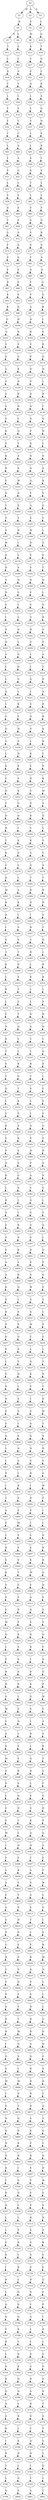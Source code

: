 strict digraph  {
	S0 -> S1 [ label = M ];
	S0 -> S2 [ label = A ];
	S0 -> S3 [ label = S ];
	S1 -> S4 [ label = K ];
	S2 -> S5 [ label = E ];
	S3 -> S6 [ label = L ];
	S4 -> S7 [ label = R ];
	S4 -> S8 [ label = L ];
	S5 -> S9 [ label = M ];
	S6 -> S10 [ label = Q ];
	S7 -> S11 [ label = T ];
	S8 -> S12 [ label = A ];
	S9 -> S13 [ label = K ];
	S10 -> S14 [ label = T ];
	S11 -> S15 [ label = L ];
	S12 -> S16 [ label = L ];
	S13 -> S17 [ label = T ];
	S14 -> S18 [ label = Q ];
	S15 -> S19 [ label = A ];
	S16 -> S20 [ label = A ];
	S17 -> S21 [ label = P ];
	S18 -> S22 [ label = L ];
	S19 -> S23 [ label = T ];
	S20 -> S24 [ label = V ];
	S21 -> S25 [ label = Q ];
	S22 -> S26 [ label = K ];
	S23 -> S27 [ label = L ];
	S24 -> S28 [ label = L ];
	S25 -> S29 [ label = L ];
	S26 -> S30 [ label = A ];
	S27 -> S31 [ label = T ];
	S28 -> S32 [ label = V ];
	S29 -> S33 [ label = L ];
	S30 -> S34 [ label = Q ];
	S31 -> S35 [ label = F ];
	S32 -> S36 [ label = L ];
	S33 -> S37 [ label = V ];
	S34 -> S38 [ label = N ];
	S35 -> S39 [ label = C ];
	S36 -> S40 [ label = C ];
	S37 -> S41 [ label = L ];
	S38 -> S42 [ label = S ];
	S39 -> S43 [ label = L ];
	S40 -> S44 [ label = A ];
	S41 -> S45 [ label = L ];
	S42 -> S46 [ label = R ];
	S43 -> S47 [ label = L ];
	S44 -> S48 [ label = A ];
	S45 -> S49 [ label = S ];
	S46 -> S50 [ label = I ];
	S47 -> S51 [ label = V ];
	S48 -> S52 [ label = G ];
	S49 -> S53 [ label = S ];
	S50 -> S54 [ label = E ];
	S51 -> S55 [ label = L ];
	S52 -> S56 [ label = L ];
	S53 -> S57 [ label = T ];
	S54 -> S58 [ label = L ];
	S55 -> S59 [ label = V ];
	S56 -> S60 [ label = P ];
	S57 -> S61 [ label = L ];
	S58 -> S62 [ label = L ];
	S59 -> S63 [ label = A ];
	S60 -> S64 [ label = E ];
	S61 -> S65 [ label = V ];
	S62 -> S66 [ label = F ];
	S63 -> S67 [ label = T ];
	S64 -> S68 [ label = E ];
	S65 -> S69 [ label = G ];
	S66 -> S70 [ label = Q ];
	S67 -> S71 [ label = G ];
	S68 -> S72 [ label = A ];
	S69 -> S73 [ label = V ];
	S70 -> S74 [ label = K ];
	S71 -> S75 [ label = F ];
	S72 -> S76 [ label = A ];
	S73 -> S77 [ label = S ];
	S74 -> S78 [ label = V ];
	S75 -> S79 [ label = P ];
	S76 -> S80 [ label = G ];
	S77 -> S81 [ label = T ];
	S78 -> S82 [ label = A ];
	S79 -> S83 [ label = F ];
	S80 -> S84 [ label = S ];
	S81 -> S85 [ label = A ];
	S82 -> S86 [ label = Q ];
	S83 -> S87 [ label = D ];
	S84 -> S88 [ label = P ];
	S85 -> S89 [ label = F ];
	S86 -> S90 [ label = Q ];
	S87 -> S91 [ label = K ];
	S88 -> S92 [ label = S ];
	S89 -> S93 [ label = P ];
	S90 -> S94 [ label = Q ];
	S91 -> S95 [ label = K ];
	S92 -> S96 [ label = Q ];
	S93 -> S97 [ label = A ];
	S94 -> S98 [ label = R ];
	S95 -> S99 [ label = G ];
	S96 -> S100 [ label = H ];
	S97 -> S101 [ label = H ];
	S98 -> S102 [ label = L ];
	S99 -> S103 [ label = G ];
	S100 -> S104 [ label = R ];
	S101 -> S105 [ label = R ];
	S102 -> S106 [ label = E ];
	S103 -> S107 [ label = S ];
	S104 -> S108 [ label = S ];
	S105 -> S109 [ label = S ];
	S106 -> S110 [ label = K ];
	S107 -> S111 [ label = A ];
	S108 -> S112 [ label = G ];
	S109 -> S113 [ label = P ];
	S110 -> S114 [ label = Q ];
	S111 -> S115 [ label = A ];
	S112 -> S116 [ label = K ];
	S113 -> S117 [ label = D ];
	S114 -> S118 [ label = H ];
	S115 -> S119 [ label = G ];
	S116 -> S120 [ label = D ];
	S117 -> S121 [ label = P ];
	S118 -> S122 [ label = L ];
	S119 -> S123 [ label = G ];
	S120 -> S124 [ label = K ];
	S121 -> S125 [ label = D ];
	S122 -> S126 [ label = R ];
	S123 -> S127 [ label = A ];
	S124 -> S128 [ label = N ];
	S125 -> S129 [ label = Q ];
	S126 -> S130 [ label = I ];
	S127 -> S131 [ label = S ];
	S128 -> S132 [ label = L ];
	S129 -> S133 [ label = D ];
	S130 -> S134 [ label = Q ];
	S131 -> S135 [ label = K ];
	S132 -> S136 [ label = Q ];
	S133 -> S137 [ label = P ];
	S134 -> S138 [ label = N ];
	S135 -> S139 [ label = E ];
	S136 -> S140 [ label = Y ];
	S137 -> S141 [ label = D ];
	S138 -> S142 [ label = L ];
	S139 -> S143 [ label = K ];
	S140 -> S144 [ label = A ];
	S141 -> S145 [ label = Q ];
	S142 -> S146 [ label = Q ];
	S143 -> S147 [ label = R ];
	S144 -> S148 [ label = S ];
	S145 -> S149 [ label = D ];
	S146 -> S150 [ label = S ];
	S147 -> S151 [ label = V ];
	S148 -> S152 [ label = W ];
	S149 -> S153 [ label = Q ];
	S150 -> S154 [ label = R ];
	S151 -> S155 [ label = Q ];
	S152 -> S156 [ label = D ];
	S153 -> S157 [ label = Y ];
	S154 -> S158 [ label = V ];
	S155 -> S159 [ label = Y ];
	S156 -> S160 [ label = E ];
	S157 -> S161 [ label = A ];
	S158 -> S162 [ label = G ];
	S159 -> S163 [ label = A ];
	S160 -> S164 [ label = V ];
	S161 -> S165 [ label = S ];
	S162 -> S166 [ label = L ];
	S163 -> S167 [ label = A ];
	S164 -> S168 [ label = N ];
	S165 -> S169 [ label = W ];
	S166 -> S170 [ label = L ];
	S167 -> S171 [ label = W ];
	S168 -> S172 [ label = I ];
	S169 -> S173 [ label = D ];
	S170 -> S174 [ label = A ];
	S171 -> S175 [ label = D ];
	S172 -> S176 [ label = L ];
	S173 -> S177 [ label = E ];
	S174 -> S178 [ label = P ];
	S175 -> S179 [ label = D ];
	S176 -> S180 [ label = A ];
	S177 -> S181 [ label = V ];
	S178 -> S182 [ label = T ];
	S179 -> S183 [ label = V ];
	S180 -> S184 [ label = H ];
	S181 -> S185 [ label = N ];
	S182 -> S186 [ label = H ];
	S183 -> S187 [ label = N ];
	S184 -> S188 [ label = G ];
	S185 -> S189 [ label = V ];
	S186 -> S190 [ label = L ];
	S187 -> S191 [ label = V ];
	S188 -> S192 [ label = L ];
	S189 -> S193 [ label = V ];
	S190 -> S194 [ label = G ];
	S191 -> S195 [ label = I ];
	S192 -> S196 [ label = L ];
	S193 -> S197 [ label = A ];
	S194 -> S198 [ label = R ];
	S195 -> S199 [ label = A ];
	S196 -> S200 [ label = Q ];
	S197 -> S201 [ label = H ];
	S198 -> S202 [ label = G ];
	S199 -> S203 [ label = H ];
	S200 -> S204 [ label = L ];
	S201 -> S205 [ label = G ];
	S202 -> S206 [ label = V ];
	S203 -> S207 [ label = G ];
	S204 -> S208 [ label = G ];
	S205 -> S209 [ label = L ];
	S206 -> S210 [ label = A ];
	S207 -> S211 [ label = L ];
	S208 -> S212 [ label = H ];
	S209 -> S213 [ label = L ];
	S210 -> S214 [ label = T ];
	S211 -> S215 [ label = L ];
	S212 -> S216 [ label = G ];
	S213 -> S217 [ label = Q ];
	S214 -> S218 [ label = P ];
	S215 -> S219 [ label = Q ];
	S216 -> S220 [ label = L ];
	S217 -> S221 [ label = L ];
	S218 -> S222 [ label = A ];
	S219 -> S223 [ label = L ];
	S220 -> S224 [ label = K ];
	S221 -> S225 [ label = G ];
	S222 -> S226 [ label = R ];
	S223 -> S227 [ label = G ];
	S224 -> S228 [ label = E ];
	S225 -> S229 [ label = Q ];
	S226 -> S230 [ label = R ];
	S227 -> S231 [ label = Q ];
	S228 -> S232 [ label = H ];
	S229 -> S233 [ label = G ];
	S230 -> S234 [ label = K ];
	S231 -> S235 [ label = G ];
	S232 -> S236 [ label = V ];
	S233 -> S237 [ label = L ];
	S234 -> S238 [ label = R ];
	S235 -> S239 [ label = L ];
	S236 -> S240 [ label = D ];
	S237 -> S241 [ label = K ];
	S238 -> S242 [ label = L ];
	S239 -> S243 [ label = K ];
	S240 -> S244 [ label = K ];
	S241 -> S245 [ label = E ];
	S242 -> S246 [ label = P ];
	S243 -> S247 [ label = E ];
	S244 -> S248 [ label = S ];
	S245 -> S249 [ label = H ];
	S246 -> S250 [ label = K ];
	S247 -> S251 [ label = H ];
	S248 -> S252 [ label = K ];
	S249 -> S253 [ label = V ];
	S250 -> S254 [ label = M ];
	S251 -> S255 [ label = V ];
	S252 -> S256 [ label = G ];
	S253 -> S257 [ label = D ];
	S254 -> S258 [ label = S ];
	S255 -> S259 [ label = D ];
	S256 -> S260 [ label = Q ];
	S257 -> S261 [ label = K ];
	S258 -> S262 [ label = Q ];
	S259 -> S263 [ label = R ];
	S260 -> S264 [ label = I ];
	S261 -> S265 [ label = T ];
	S262 -> S266 [ label = L ];
	S263 -> S267 [ label = T ];
	S264 -> S268 [ label = K ];
	S265 -> S269 [ label = K ];
	S266 -> S270 [ label = V ];
	S267 -> S271 [ label = K ];
	S268 -> S272 [ label = D ];
	S269 -> S273 [ label = A ];
	S270 -> S274 [ label = G ];
	S271 -> S275 [ label = V ];
	S272 -> S276 [ label = I ];
	S273 -> S277 [ label = Q ];
	S274 -> S278 [ label = S ];
	S275 -> S279 [ label = Q ];
	S276 -> S280 [ label = L ];
	S277 -> S281 [ label = T ];
	S278 -> S282 [ label = T ];
	S279 -> S283 [ label = M ];
	S280 -> S284 [ label = A ];
	S281 -> S285 [ label = R ];
	S282 -> S286 [ label = H ];
	S283 -> S287 [ label = R ];
	S284 -> S288 [ label = K ];
	S285 -> S289 [ label = D ];
	S286 -> S290 [ label = N ];
	S287 -> S291 [ label = D ];
	S288 -> S292 [ label = L ];
	S289 -> S293 [ label = I ];
	S290 -> S294 [ label = V ];
	S291 -> S295 [ label = I ];
	S292 -> S296 [ label = S ];
	S293 -> S297 [ label = N ];
	S294 -> S298 [ label = T ];
	S295 -> S299 [ label = S ];
	S296 -> S300 [ label = S ];
	S297 -> S301 [ label = T ];
	S298 -> S302 [ label = H ];
	S299 -> S303 [ label = T ];
	S300 -> S304 [ label = Y ];
	S301 -> S305 [ label = R ];
	S302 -> S306 [ label = L ];
	S303 -> S307 [ label = K ];
	S304 -> S308 [ label = N ];
	S305 -> S309 [ label = L ];
	S306 -> S310 [ label = H ];
	S307 -> S311 [ label = L ];
	S308 -> S312 [ label = S ];
	S309 -> S313 [ label = K ];
	S310 -> S314 [ label = R ];
	S311 -> S315 [ label = K ];
	S312 -> S316 [ label = T ];
	S313 -> S317 [ label = L ];
	S314 -> S318 [ label = L ];
	S315 -> S319 [ label = L ];
	S316 -> S320 [ label = F ];
	S317 -> S321 [ label = L ];
	S318 -> S322 [ label = P ];
	S319 -> S323 [ label = F ];
	S320 -> S324 [ label = T ];
	S321 -> S325 [ label = D ];
	S322 -> S326 [ label = R ];
	S323 -> S327 [ label = N ];
	S324 -> S328 [ label = Q ];
	S325 -> S329 [ label = A ];
	S326 -> S330 [ label = D ];
	S327 -> S331 [ label = R ];
	S328 -> S332 [ label = L ];
	S329 -> S333 [ label = C ];
	S330 -> S334 [ label = C ];
	S331 -> S335 [ label = T ];
	S332 -> S336 [ label = L ];
	S333 -> S337 [ label = C ];
	S334 -> S338 [ label = Q ];
	S335 -> S339 [ label = V ];
	S336 -> S340 [ label = K ];
	S337 -> S341 [ label = R ];
	S338 -> S342 [ label = E ];
	S339 -> S343 [ label = T ];
	S340 -> S344 [ label = Q ];
	S341 -> S345 [ label = T ];
	S342 -> S346 [ label = L ];
	S343 -> S347 [ label = D ];
	S344 -> S348 [ label = T ];
	S345 -> S349 [ label = S ];
	S346 -> S350 [ label = F ];
	S347 -> S351 [ label = L ];
	S348 -> S352 [ label = K ];
	S349 -> S353 [ label = L ];
	S350 -> S354 [ label = E ];
	S351 -> S355 [ label = G ];
	S352 -> S356 [ label = E ];
	S353 -> S357 [ label = L ];
	S354 -> S358 [ label = E ];
	S355 -> S359 [ label = K ];
	S356 -> S360 [ label = V ];
	S357 -> S361 [ label = Q ];
	S358 -> S362 [ label = G ];
	S359 -> S363 [ label = E ];
	S360 -> S364 [ label = K ];
	S361 -> S365 [ label = P ];
	S362 -> S366 [ label = E ];
	S363 -> S367 [ label = S ];
	S364 -> S368 [ label = E ];
	S365 -> S369 [ label = H ];
	S366 -> S370 [ label = R ];
	S367 -> S371 [ label = Q ];
	S368 -> S372 [ label = E ];
	S369 -> S373 [ label = P ];
	S370 -> S374 [ label = Q ];
	S371 -> S375 [ label = K ];
	S372 -> S376 [ label = G ];
	S373 -> S377 [ label = A ];
	S374 -> S378 [ label = S ];
	S375 -> S379 [ label = L ];
	S376 -> S380 [ label = D ];
	S377 -> S381 [ label = C ];
	S378 -> S382 [ label = G ];
	S379 -> S383 [ label = R ];
	S380 -> S384 [ label = L ];
	S381 -> S385 [ label = Q ];
	S382 -> S386 [ label = L ];
	S383 -> S387 [ label = A ];
	S384 -> S388 [ label = L ];
	S385 -> S389 [ label = G ];
	S386 -> S390 [ label = F ];
	S387 -> S391 [ label = E ];
	S388 -> S392 [ label = R ];
	S389 -> S393 [ label = G ];
	S390 -> S394 [ label = Q ];
	S391 -> S395 [ label = G ];
	S392 -> S396 [ label = S ];
	S393 -> S397 [ label = S ];
	S394 -> S398 [ label = I ];
	S395 -> S399 [ label = E ];
	S396 -> S400 [ label = K ];
	S397 -> S401 [ label = D ];
	S398 -> S402 [ label = Q ];
	S399 -> S403 [ label = A ];
	S400 -> S404 [ label = V ];
	S401 -> S405 [ label = P ];
	S402 -> S406 [ label = P ];
	S403 -> S407 [ label = A ];
	S404 -> S408 [ label = R ];
	S405 -> S409 [ label = S ];
	S406 -> S410 [ label = Q ];
	S407 -> S411 [ label = K ];
	S408 -> S412 [ label = Q ];
	S409 -> S413 [ label = W ];
	S410 -> S414 [ label = G ];
	S411 -> S415 [ label = S ];
	S412 -> S416 [ label = L ];
	S413 -> S417 [ label = G ];
	S414 -> S418 [ label = S ];
	S415 -> S419 [ label = R ];
	S416 -> S420 [ label = E ];
	S417 -> S421 [ label = G ];
	S418 -> S422 [ label = L ];
	S419 -> S423 [ label = A ];
	S420 -> S424 [ label = S ];
	S421 -> S425 [ label = W ];
	S422 -> S426 [ label = P ];
	S423 -> S427 [ label = R ];
	S424 -> S428 [ label = Q ];
	S425 -> S429 [ label = C ];
	S426 -> S430 [ label = F ];
	S427 -> S431 [ label = E ];
	S428 -> S432 [ label = E ];
	S429 -> S433 [ label = L ];
	S430 -> S434 [ label = L ];
	S431 -> S435 [ label = L ];
	S432 -> S436 [ label = V ];
	S433 -> S437 [ label = Q ];
	S434 -> S438 [ label = V ];
	S435 -> S439 [ label = E ];
	S436 -> S440 [ label = H ];
	S437 -> S441 [ label = K ];
	S438 -> S442 [ label = N ];
	S439 -> S443 [ label = D ];
	S440 -> S444 [ label = L ];
	S441 -> S445 [ label = V ];
	S442 -> S446 [ label = C ];
	S443 -> S447 [ label = R ];
	S444 -> S448 [ label = A ];
	S445 -> S449 [ label = L ];
	S446 -> S450 [ label = K ];
	S447 -> S451 [ label = E ];
	S448 -> S452 [ label = E ];
	S449 -> S453 [ label = A ];
	S450 -> S454 [ label = M ];
	S451 -> S455 [ label = G ];
	S452 -> S456 [ label = I ];
	S453 -> S457 [ label = A ];
	S454 -> S458 [ label = T ];
	S455 -> S459 [ label = Q ];
	S456 -> S460 [ label = S ];
	S457 -> S461 [ label = Q ];
	S458 -> S462 [ label = S ];
	S459 -> S463 [ label = L ];
	S460 -> S464 [ label = A ];
	S461 -> S465 [ label = N ];
	S462 -> S466 [ label = D ];
	S463 -> S467 [ label = L ];
	S464 -> S468 [ label = A ];
	S465 -> S469 [ label = S ];
	S466 -> S470 [ label = G ];
	S467 -> S471 [ label = N ];
	S468 -> S472 [ label = L ];
	S469 -> S473 [ label = R ];
	S470 -> S474 [ label = G ];
	S471 -> S475 [ label = I ];
	S472 -> S476 [ label = K ];
	S473 -> S477 [ label = I ];
	S474 -> S478 [ label = W ];
	S475 -> S479 [ label = T ];
	S476 -> S480 [ label = E ];
	S477 -> S481 [ label = D ];
	S478 -> S482 [ label = T ];
	S479 -> S483 [ label = A ];
	S480 -> S484 [ label = E ];
	S481 -> S485 [ label = P ];
	S482 -> S486 [ label = I ];
	S483 -> S487 [ label = E ];
	S484 -> S488 [ label = M ];
	S485 -> S489 [ label = L ];
	S486 -> S490 [ label = I ];
	S487 -> S491 [ label = L ];
	S488 -> S492 [ label = E ];
	S489 -> S493 [ label = V ];
	S490 -> S494 [ label = Q ];
	S491 -> S495 [ label = R ];
	S492 -> S496 [ label = E ];
	S493 -> S497 [ label = E ];
	S494 -> S498 [ label = R ];
	S495 -> S499 [ label = E ];
	S496 -> S500 [ label = V ];
	S497 -> S501 [ label = K ];
	S498 -> S502 [ label = R ];
	S499 -> S503 [ label = K ];
	S500 -> S504 [ label = T ];
	S501 -> S505 [ label = M ];
	S502 -> S506 [ label = Q ];
	S503 -> S507 [ label = A ];
	S504 -> S508 [ label = G ];
	S505 -> S509 [ label = E ];
	S506 -> S510 [ label = D ];
	S507 -> S511 [ label = E ];
	S508 -> S512 [ label = E ];
	S509 -> S513 [ label = Q ];
	S510 -> S514 [ label = G ];
	S511 -> S515 [ label = E ];
	S512 -> S516 [ label = R ];
	S513 -> S517 [ label = Q ];
	S514 -> S518 [ label = S ];
	S515 -> S519 [ label = M ];
	S516 -> S520 [ label = S ];
	S517 -> S521 [ label = E ];
	S518 -> S522 [ label = V ];
	S519 -> S523 [ label = Q ];
	S520 -> S524 [ label = K ];
	S521 -> S525 [ label = D ];
	S522 -> S526 [ label = D ];
	S523 -> S527 [ label = L ];
	S524 -> S528 [ label = A ];
	S525 -> S529 [ label = K ];
	S526 -> S530 [ label = F ];
	S527 -> S531 [ label = E ];
	S528 -> S532 [ label = S ];
	S529 -> S533 [ label = L ];
	S530 -> S534 [ label = N ];
	S531 -> S535 [ label = R ];
	S532 -> S536 [ label = E ];
	S533 -> S537 [ label = D ];
	S534 -> S538 [ label = Q ];
	S535 -> S539 [ label = R ];
	S536 -> S540 [ label = R ];
	S537 -> S541 [ label = K ];
	S538 -> S542 [ label = P ];
	S539 -> S543 [ label = A ];
	S540 -> S544 [ label = L ];
	S541 -> S545 [ label = Q ];
	S542 -> S546 [ label = W ];
	S543 -> S547 [ label = M ];
	S544 -> S548 [ label = E ];
	S545 -> S549 [ label = S ];
	S546 -> S550 [ label = E ];
	S547 -> S551 [ label = S ];
	S548 -> S552 [ label = N ];
	S549 -> S553 [ label = L ];
	S550 -> S554 [ label = A ];
	S551 -> S555 [ label = A ];
	S552 -> S556 [ label = L ];
	S553 -> S557 [ label = R ];
	S554 -> S558 [ label = Y ];
	S555 -> S559 [ label = R ];
	S556 -> S560 [ label = E ];
	S557 -> S561 [ label = L ];
	S558 -> S562 [ label = K ];
	S559 -> S563 [ label = M ];
	S560 -> S564 [ label = E ];
	S561 -> S565 [ label = Q ];
	S562 -> S566 [ label = T ];
	S563 -> S567 [ label = S ];
	S564 -> S568 [ label = K ];
	S565 -> S569 [ label = R ];
	S566 -> S570 [ label = G ];
	S567 -> S571 [ label = R ];
	S568 -> S572 [ label = V ];
	S569 -> S573 [ label = L ];
	S570 -> S574 [ label = F ];
	S571 -> S575 [ label = L ];
	S572 -> S576 [ label = Q ];
	S573 -> S577 [ label = E ];
	S574 -> S578 [ label = G ];
	S575 -> S579 [ label = E ];
	S576 -> S580 [ label = D ];
	S577 -> S581 [ label = S ];
	S578 -> S582 [ label = D ];
	S579 -> S583 [ label = E ];
	S580 -> S584 [ label = I ];
	S581 -> S585 [ label = K ];
	S582 -> S586 [ label = P ];
	S583 -> S587 [ label = M ];
	S584 -> S588 [ label = L ];
	S585 -> S589 [ label = Q ];
	S586 -> S590 [ label = Q ];
	S587 -> S591 [ label = L ];
	S588 -> S592 [ label = Q ];
	S589 -> S593 [ label = N ];
	S590 -> S594 [ label = G ];
	S591 -> S595 [ label = P ];
	S592 -> S596 [ label = S ];
	S593 -> S597 [ label = T ];
	S594 -> S598 [ label = E ];
	S595 -> S599 [ label = G ];
	S596 -> S600 [ label = R ];
	S597 -> S601 [ label = A ];
	S598 -> S602 [ label = F ];
	S599 -> S603 [ label = A ];
	S600 -> S604 [ label = V ];
	S601 -> S605 [ label = S ];
	S602 -> S606 [ label = W ];
	S603 -> S607 [ label = E ];
	S604 -> S608 [ label = T ];
	S605 -> S609 [ label = A ];
	S606 -> S610 [ label = L ];
	S607 -> S611 [ label = A ];
	S608 -> S612 [ label = D ];
	S609 -> S613 [ label = S ];
	S610 -> S614 [ label = G ];
	S611 -> S615 [ label = G ];
	S612 -> S616 [ label = N ];
	S613 -> S617 [ label = T ];
	S614 -> S618 [ label = L ];
	S615 -> S619 [ label = A ];
	S616 -> S620 [ label = N ];
	S617 -> S621 [ label = L ];
	S618 -> S622 [ label = E ];
	S619 -> S623 [ label = G ];
	S620 -> S624 [ label = S ];
	S621 -> S625 [ label = P ];
	S622 -> S626 [ label = K ];
	S623 -> S627 [ label = N ];
	S624 -> S628 [ label = S ];
	S625 -> S629 [ label = R ];
	S626 -> S630 [ label = M ];
	S627 -> S631 [ label = G ];
	S628 -> S632 [ label = F ];
	S629 -> S633 [ label = Q ];
	S630 -> S634 [ label = H ];
	S631 -> S635 [ label = S ];
	S632 -> S636 [ label = D ];
	S633 -> S637 [ label = V ];
	S634 -> S638 [ label = L ];
	S635 -> S639 [ label = D ];
	S636 -> S640 [ label = F ];
	S637 -> S641 [ label = S ];
	S638 -> S642 [ label = I ];
	S639 -> S643 [ label = A ];
	S640 -> S644 [ label = Y ];
	S641 -> S645 [ label = H ];
	S642 -> S646 [ label = L ];
	S643 -> S647 [ label = R ];
	S644 -> S648 [ label = T ];
	S645 -> S649 [ label = R ];
	S646 -> S650 [ label = G ];
	S647 -> S651 [ label = H ];
	S648 -> S652 [ label = M ];
	S649 -> S653 [ label = R ];
	S650 -> S654 [ label = D ];
	S651 -> S655 [ label = I ];
	S652 -> S656 [ label = Q ];
	S653 -> S657 [ label = A ];
	S654 -> S658 [ label = H ];
	S655 -> S659 [ label = Q ];
	S656 -> S660 [ label = S ];
	S657 -> S661 [ label = Q ];
	S658 -> S662 [ label = G ];
	S659 -> S663 [ label = V ];
	S660 -> S664 [ label = L ];
	S661 -> S665 [ label = R ];
	S662 -> S666 [ label = S ];
	S663 -> S667 [ label = M ];
	S664 -> S668 [ label = M ];
	S665 -> S669 [ label = R ];
	S666 -> S670 [ label = H ];
	S667 -> S671 [ label = L ];
	S668 -> S672 [ label = E ];
	S669 -> S673 [ label = R ];
	S670 -> S674 [ label = L ];
	S671 -> S675 [ label = E ];
	S672 -> S676 [ label = T ];
	S673 -> S677 [ label = D ];
	S674 -> S678 [ label = A ];
	S675 -> S679 [ label = N ];
	S676 -> S680 [ label = Q ];
	S677 -> S681 [ label = G ];
	S678 -> S682 [ label = V ];
	S679 -> S683 [ label = Q ];
	S680 -> S684 [ label = N ];
	S681 -> S685 [ label = K ];
	S682 -> S686 [ label = Q ];
	S683 -> S687 [ label = N ];
	S684 -> S688 [ label = K ];
	S685 -> S689 [ label = P ];
	S686 -> S690 [ label = L ];
	S687 -> S691 [ label = R ];
	S688 -> S692 [ label = R ];
	S689 -> S693 [ label = R ];
	S690 -> S694 [ label = Q ];
	S691 -> S695 [ label = R ];
	S692 -> S696 [ label = I ];
	S693 -> S697 [ label = E ];
	S694 -> S698 [ label = D ];
	S695 -> S699 [ label = I ];
	S696 -> S700 [ label = D ];
	S697 -> S701 [ label = E ];
	S698 -> S702 [ label = W ];
	S699 -> S703 [ label = D ];
	S700 -> S704 [ label = D ];
	S701 -> S705 [ label = E ];
	S702 -> S706 [ label = E ];
	S703 -> S707 [ label = D ];
	S704 -> S708 [ label = L ];
	S705 -> S709 [ label = P ];
	S706 -> S710 [ label = G ];
	S707 -> S711 [ label = L ];
	S708 -> S712 [ label = L ];
	S709 -> S713 [ label = R ];
	S710 -> S714 [ label = N ];
	S711 -> S715 [ label = L ];
	S712 -> S716 [ label = E ];
	S713 -> S717 [ label = S ];
	S714 -> S718 [ label = A ];
	S715 -> S719 [ label = E ];
	S716 -> S720 [ label = K ];
	S717 -> S721 [ label = A ];
	S718 -> S722 [ label = K ];
	S719 -> S723 [ label = R ];
	S720 -> S724 [ label = I ];
	S721 -> S725 [ label = G ];
	S722 -> S726 [ label = S ];
	S723 -> S727 [ label = I ];
	S724 -> S728 [ label = K ];
	S725 -> S729 [ label = G ];
	S726 -> S730 [ label = F ];
	S727 -> S731 [ label = R ];
	S728 -> S732 [ label = L ];
	S729 -> S733 [ label = H ];
	S730 -> S734 [ label = Q ];
	S731 -> S735 [ label = L ];
	S732 -> S736 [ label = Q ];
	S733 -> S737 [ label = V ];
	S734 -> S738 [ label = F ];
	S735 -> S739 [ label = Q ];
	S736 -> S740 [ label = Q ];
	S737 -> S741 [ label = C ];
	S738 -> S742 [ label = P ];
	S739 -> S743 [ label = Q ];
	S740 -> S744 [ label = Q ];
	S741 -> S745 [ label = A ];
	S742 -> S746 [ label = I ];
	S743 -> S747 [ label = E ];
	S744 -> S748 [ label = K ];
	S745 -> S749 [ label = L ];
	S746 -> S750 [ label = R ];
	S747 -> S751 [ label = K ];
	S748 -> S752 [ label = L ];
	S749 -> S753 [ label = L ];
	S750 -> S754 [ label = L ];
	S751 -> S755 [ label = L ];
	S752 -> S756 [ label = D ];
	S753 -> S757 [ label = S ];
	S754 -> S758 [ label = G ];
	S755 -> S759 [ label = D ];
	S756 -> S760 [ label = K ];
	S757 -> S761 [ label = G ];
	S758 -> S762 [ label = G ];
	S759 -> S763 [ label = K ];
	S760 -> S764 [ label = Q ];
	S761 -> S765 [ label = R ];
	S762 -> S766 [ label = E ];
	S763 -> S767 [ label = Q ];
	S764 -> S768 [ label = N ];
	S765 -> S769 [ label = A ];
	S766 -> S770 [ label = D ];
	S767 -> S771 [ label = N ];
	S768 -> S772 [ label = L ];
	S769 -> S773 [ label = R ];
	S770 -> S774 [ label = T ];
	S771 -> S775 [ label = A ];
	S772 -> S776 [ label = R ];
	S773 -> S777 [ label = D ];
	S774 -> S778 [ label = A ];
	S775 -> S779 [ label = R ];
	S776 -> S780 [ label = I ];
	S777 -> S781 [ label = C ];
	S778 -> S782 [ label = Y ];
	S779 -> S783 [ label = I ];
	S780 -> S784 [ label = K ];
	S781 -> S785 [ label = Q ];
	S782 -> S786 [ label = S ];
	S783 -> S787 [ label = R ];
	S784 -> S788 [ label = N ];
	S785 -> S789 [ label = H ];
	S786 -> S790 [ label = L ];
	S787 -> S791 [ label = T ];
	S788 -> S792 [ label = L ];
	S789 -> S793 [ label = L ];
	S790 -> S794 [ label = Q ];
	S791 -> S795 [ label = L ];
	S792 -> S796 [ label = Q ];
	S793 -> S797 [ label = Y ];
	S794 -> S798 [ label = L ];
	S795 -> S799 [ label = Q ];
	S796 -> S800 [ label = S ];
	S797 -> S801 [ label = A ];
	S798 -> S802 [ label = T ];
}
